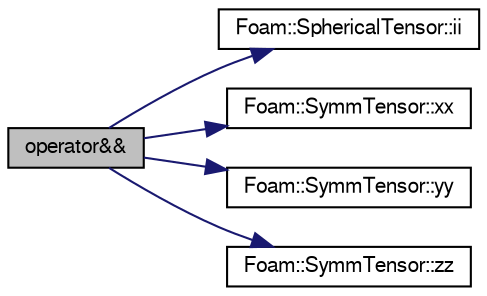 digraph "operator&amp;&amp;"
{
  bgcolor="transparent";
  edge [fontname="FreeSans",fontsize="10",labelfontname="FreeSans",labelfontsize="10"];
  node [fontname="FreeSans",fontsize="10",shape=record];
  rankdir="LR";
  Node1 [label="operator&&",height=0.2,width=0.4,color="black", fillcolor="grey75", style="filled" fontcolor="black"];
  Node1 -> Node2 [color="midnightblue",fontsize="10",style="solid",fontname="FreeSans"];
  Node2 [label="Foam::SphericalTensor::ii",height=0.2,width=0.4,color="black",URL="$a02334.html#a78451bea1dc260fb118d27eced566c17"];
  Node1 -> Node3 [color="midnightblue",fontsize="10",style="solid",fontname="FreeSans"];
  Node3 [label="Foam::SymmTensor::xx",height=0.2,width=0.4,color="black",URL="$a02468.html#adefeff2f0e457c0e62a5e9d1292e3569"];
  Node1 -> Node4 [color="midnightblue",fontsize="10",style="solid",fontname="FreeSans"];
  Node4 [label="Foam::SymmTensor::yy",height=0.2,width=0.4,color="black",URL="$a02468.html#a1fabd792063b2f2c0c53693512a5baeb"];
  Node1 -> Node5 [color="midnightblue",fontsize="10",style="solid",fontname="FreeSans"];
  Node5 [label="Foam::SymmTensor::zz",height=0.2,width=0.4,color="black",URL="$a02468.html#ad557e07a1361f2a9875b25deead0beb8"];
}

